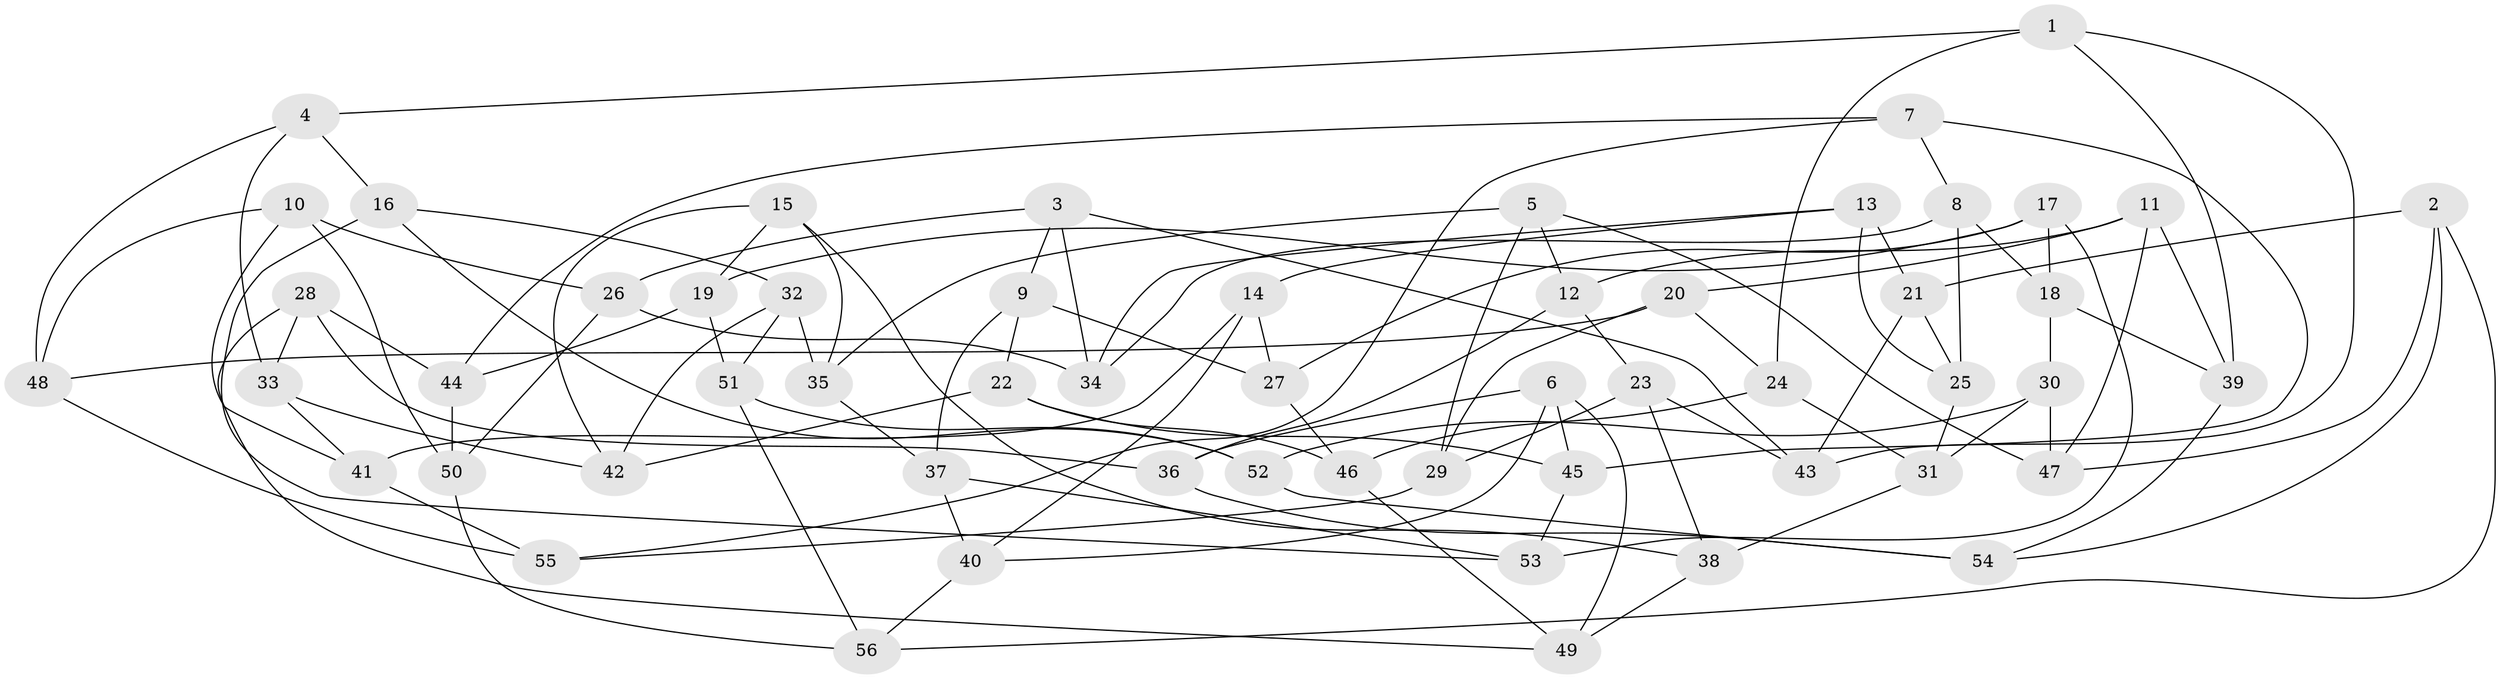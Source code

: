 // Generated by graph-tools (version 1.1) at 2025/58/03/09/25 04:58:18]
// undirected, 56 vertices, 112 edges
graph export_dot {
graph [start="1"]
  node [color=gray90,style=filled];
  1;
  2;
  3;
  4;
  5;
  6;
  7;
  8;
  9;
  10;
  11;
  12;
  13;
  14;
  15;
  16;
  17;
  18;
  19;
  20;
  21;
  22;
  23;
  24;
  25;
  26;
  27;
  28;
  29;
  30;
  31;
  32;
  33;
  34;
  35;
  36;
  37;
  38;
  39;
  40;
  41;
  42;
  43;
  44;
  45;
  46;
  47;
  48;
  49;
  50;
  51;
  52;
  53;
  54;
  55;
  56;
  1 -- 43;
  1 -- 4;
  1 -- 24;
  1 -- 39;
  2 -- 47;
  2 -- 21;
  2 -- 54;
  2 -- 56;
  3 -- 43;
  3 -- 34;
  3 -- 26;
  3 -- 9;
  4 -- 48;
  4 -- 16;
  4 -- 33;
  5 -- 12;
  5 -- 35;
  5 -- 29;
  5 -- 47;
  6 -- 36;
  6 -- 40;
  6 -- 45;
  6 -- 49;
  7 -- 8;
  7 -- 44;
  7 -- 55;
  7 -- 45;
  8 -- 25;
  8 -- 34;
  8 -- 18;
  9 -- 37;
  9 -- 27;
  9 -- 22;
  10 -- 50;
  10 -- 26;
  10 -- 41;
  10 -- 48;
  11 -- 20;
  11 -- 39;
  11 -- 12;
  11 -- 47;
  12 -- 23;
  12 -- 36;
  13 -- 14;
  13 -- 21;
  13 -- 25;
  13 -- 34;
  14 -- 40;
  14 -- 41;
  14 -- 27;
  15 -- 19;
  15 -- 42;
  15 -- 38;
  15 -- 35;
  16 -- 52;
  16 -- 53;
  16 -- 32;
  17 -- 27;
  17 -- 18;
  17 -- 53;
  17 -- 19;
  18 -- 39;
  18 -- 30;
  19 -- 51;
  19 -- 44;
  20 -- 29;
  20 -- 24;
  20 -- 48;
  21 -- 43;
  21 -- 25;
  22 -- 46;
  22 -- 42;
  22 -- 45;
  23 -- 29;
  23 -- 38;
  23 -- 43;
  24 -- 31;
  24 -- 46;
  25 -- 31;
  26 -- 50;
  26 -- 34;
  27 -- 46;
  28 -- 36;
  28 -- 44;
  28 -- 49;
  28 -- 33;
  29 -- 55;
  30 -- 47;
  30 -- 52;
  30 -- 31;
  31 -- 38;
  32 -- 42;
  32 -- 35;
  32 -- 51;
  33 -- 41;
  33 -- 42;
  35 -- 37;
  36 -- 54;
  37 -- 53;
  37 -- 40;
  38 -- 49;
  39 -- 54;
  40 -- 56;
  41 -- 55;
  44 -- 50;
  45 -- 53;
  46 -- 49;
  48 -- 55;
  50 -- 56;
  51 -- 56;
  51 -- 52;
  52 -- 54;
}
